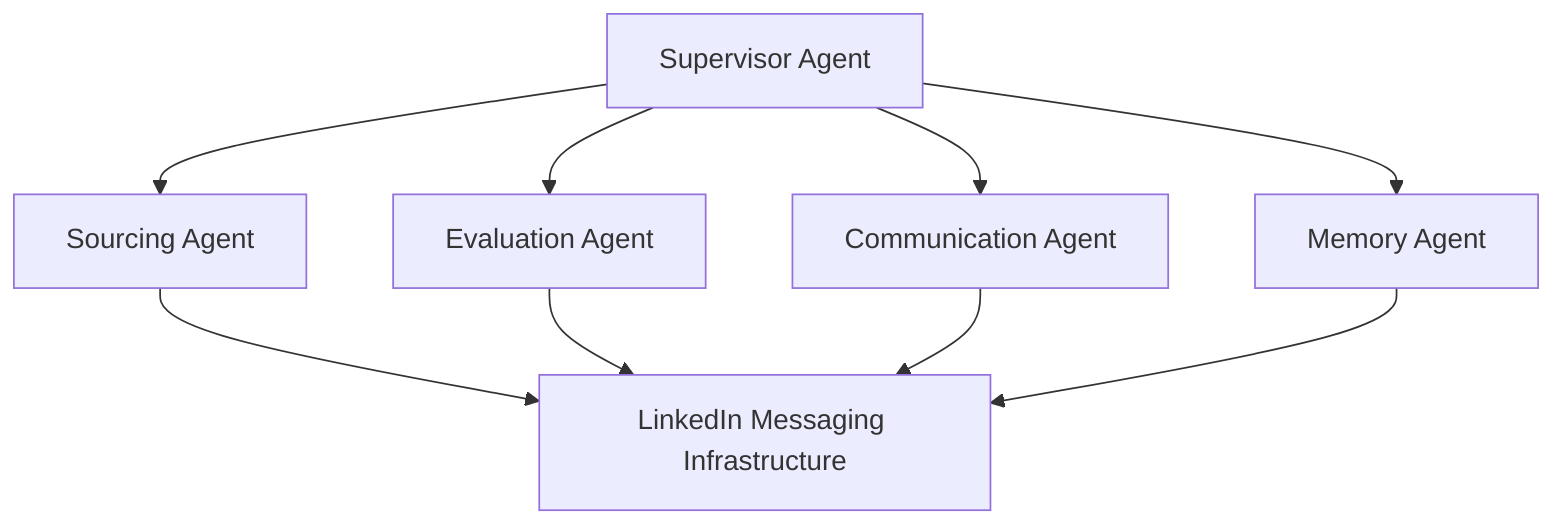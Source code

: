 ---
config:
  theme: mc
---
graph TD
    S[Supervisor Agent] --> SA[Sourcing Agent]
    S --> EA[Evaluation Agent]
    S --> CA[Communication Agent]
    S --> MA[Memory Agent]
    SA --> M[LinkedIn Messaging Infrastructure]
    EA --> M
    CA --> M
    MA --> M